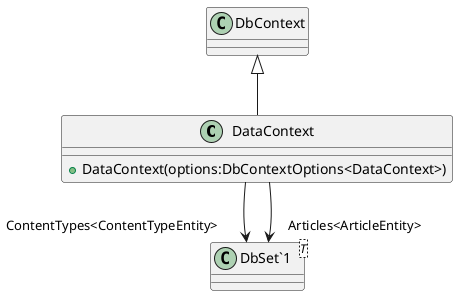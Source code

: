 @startuml
class DataContext {
    + DataContext(options:DbContextOptions<DataContext>)
}
class "DbSet`1"<T> {
}
DbContext <|-- DataContext
DataContext --> "ContentTypes<ContentTypeEntity>" "DbSet`1"
DataContext --> "Articles<ArticleEntity>" "DbSet`1"
@enduml
